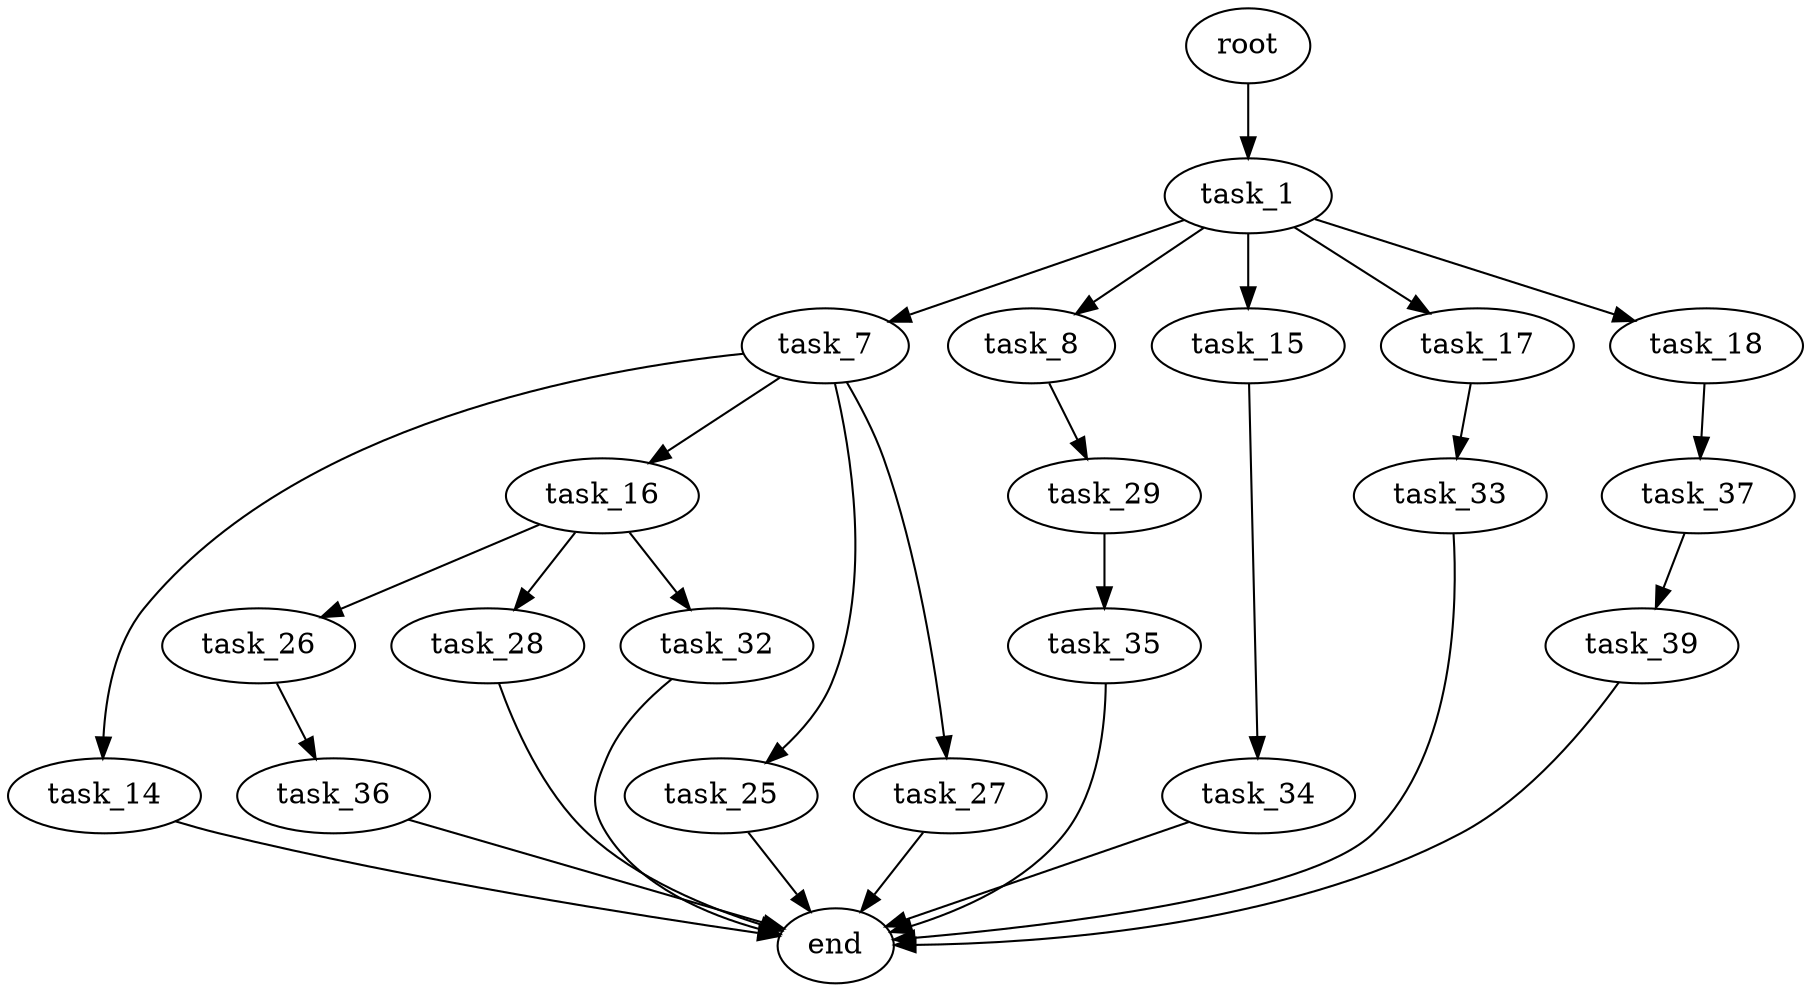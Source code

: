 digraph G {
  root [size="0.000000"];
  task_1 [size="69284062396.000000"];
  task_7 [size="8655367347.000000"];
  task_8 [size="68719476736.000000"];
  task_15 [size="204317140630.000000"];
  task_17 [size="549755813888.000000"];
  task_18 [size="782757789696.000000"];
  task_14 [size="28991029248.000000"];
  task_16 [size="109084064790.000000"];
  task_25 [size="543191393212.000000"];
  task_27 [size="188676354251.000000"];
  task_29 [size="69660886909.000000"];
  end [size="0.000000"];
  task_34 [size="7101705801.000000"];
  task_26 [size="1073741824000.000000"];
  task_28 [size="208083424752.000000"];
  task_32 [size="186680782255.000000"];
  task_33 [size="28991029248.000000"];
  task_37 [size="11832216175.000000"];
  task_36 [size="368293445632.000000"];
  task_35 [size="468424786574.000000"];
  task_39 [size="301495293097.000000"];

  root -> task_1 [size="1.000000"];
  task_1 -> task_7 [size="75497472.000000"];
  task_1 -> task_8 [size="75497472.000000"];
  task_1 -> task_15 [size="75497472.000000"];
  task_1 -> task_17 [size="75497472.000000"];
  task_1 -> task_18 [size="75497472.000000"];
  task_7 -> task_14 [size="411041792.000000"];
  task_7 -> task_16 [size="411041792.000000"];
  task_7 -> task_25 [size="411041792.000000"];
  task_7 -> task_27 [size="411041792.000000"];
  task_8 -> task_29 [size="134217728.000000"];
  task_15 -> task_34 [size="679477248.000000"];
  task_17 -> task_33 [size="536870912.000000"];
  task_18 -> task_37 [size="679477248.000000"];
  task_14 -> end [size="1.000000"];
  task_16 -> task_26 [size="75497472.000000"];
  task_16 -> task_28 [size="75497472.000000"];
  task_16 -> task_32 [size="75497472.000000"];
  task_25 -> end [size="1.000000"];
  task_27 -> end [size="1.000000"];
  task_29 -> task_35 [size="75497472.000000"];
  task_34 -> end [size="1.000000"];
  task_26 -> task_36 [size="838860800.000000"];
  task_28 -> end [size="1.000000"];
  task_32 -> end [size="1.000000"];
  task_33 -> end [size="1.000000"];
  task_37 -> task_39 [size="301989888.000000"];
  task_36 -> end [size="1.000000"];
  task_35 -> end [size="1.000000"];
  task_39 -> end [size="1.000000"];
}
